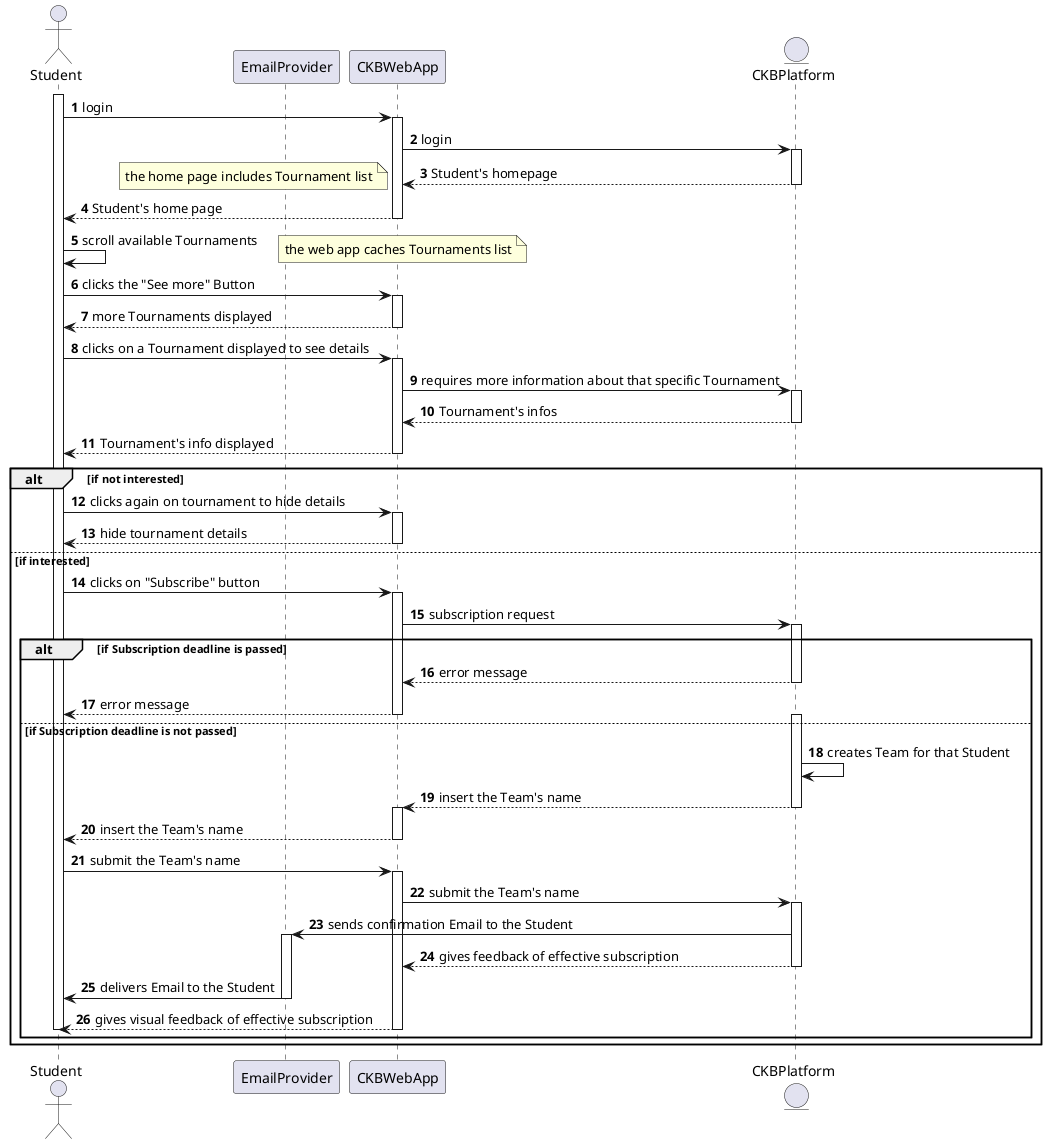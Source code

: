 @startuml

autonumber
actor Student as S
participant EmailProvider as E
participant CKBWebApp as A
entity CKBPlatform as P

activate S
S->A: login
activate A
A->P: login
activate P
A<---P: Student's homepage
deactivate P
note left
    the home page includes Tournament list
end note
S<---A: Student's home page
deactivate A
S->S: scroll available Tournaments
note right
    the web app caches Tournaments list
end note
S->A: clicks the "See more" Button
activate A
S<---A: more Tournaments displayed
deactivate A
S->A: clicks on a Tournament displayed to see details
activate A
A->P: requires more information about that specific Tournament
activate P
A<---P: Tournament's infos
deactivate P
S<---A: Tournament's info displayed
deactivate A

alt if not interested
    S->A: clicks again on tournament to hide details
    activate A
    S<---A: hide tournament details
    deactivate A
else if interested
    S->A: clicks on "Subscribe" button
    activate A
    A->P: subscription request
    activate P

    alt if Subscription deadline is passed
        P--->A: error message
        deactivate P
        S<--A: error message
        deactivate A
    else if Subscription deadline is not passed
        activate P
        P->P: creates Team for that Student
        P--->A: insert the Team's name
        deactivate P
        activate A
        A--->S: insert the Team's name
        deactivate A
        S->A: submit the Team's name
        activate A
        A->P: submit the Team's name
        activate P
        P->E: sends confirmation Email to the Student
        activate E
        A<---P: gives feedback of effective subscription
         deactivate P
        E->S: delivers Email to the Student
        deactivate E
        S<---A: gives visual feedback of effective subscription
        deactivate A
        deactivate S
    end
end
@enduml